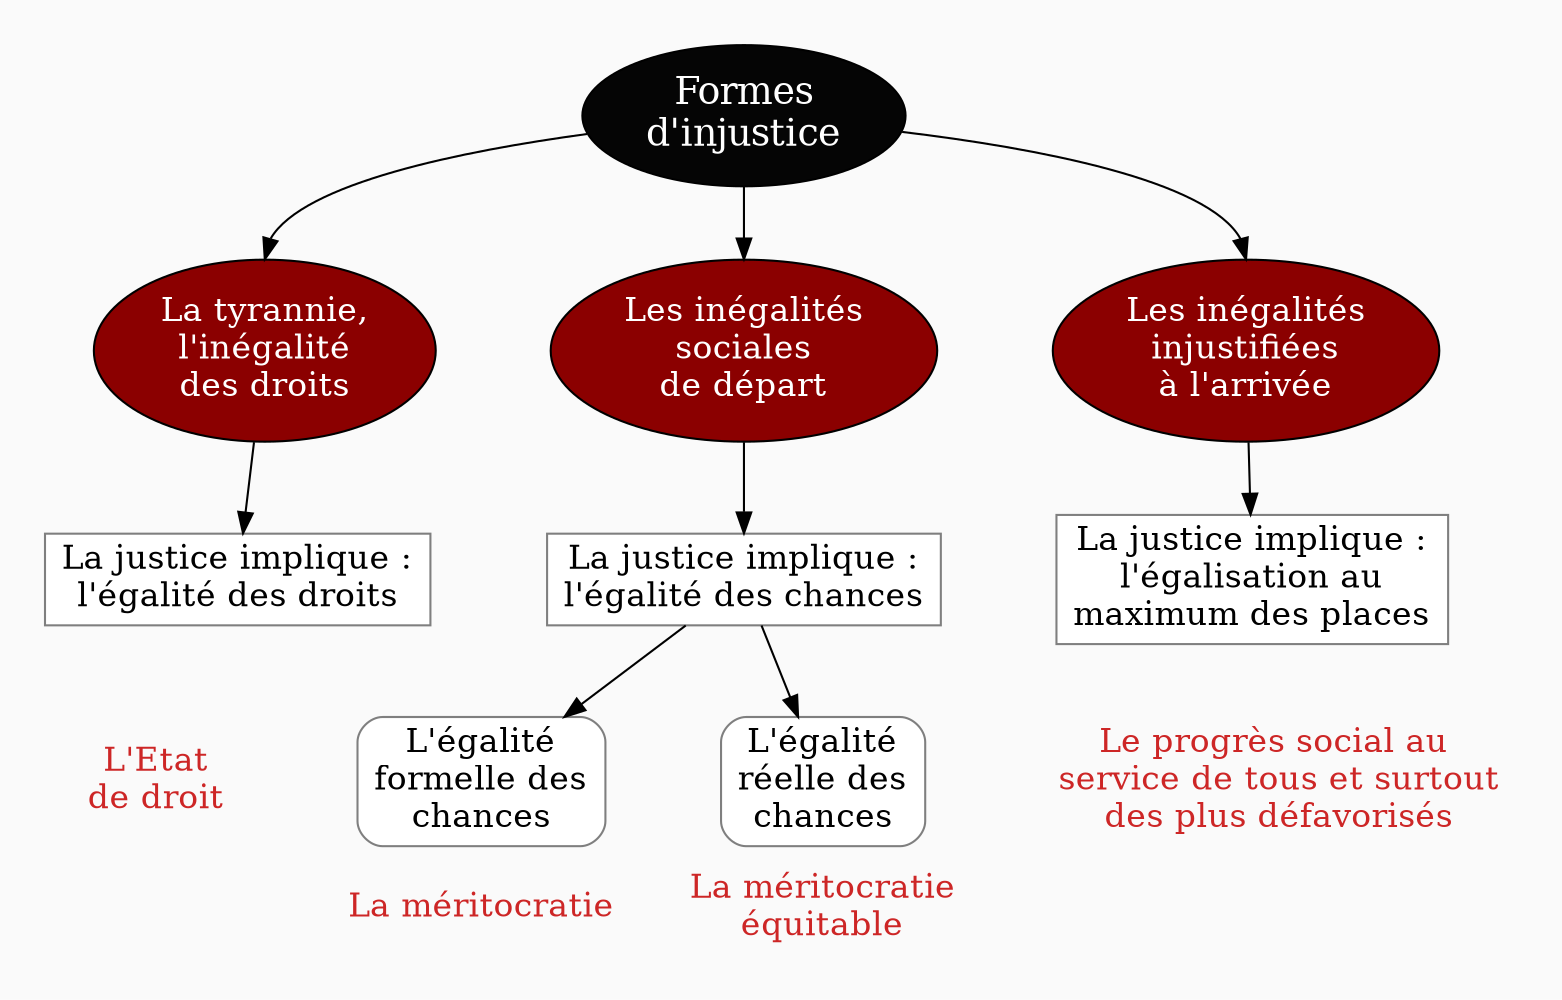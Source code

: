 digraph G {
// Template : diagram
// Usage : 
//rankdir=LR
splines=true
//splines=curved
bgcolor=grey98
pad=0.3
style=filled
edge[minlen=4]
node[style=filled, fontcolor=white]
ranksep=0.1
nodesep=0.2

// NIVEAU 1
node[fillcolor=grey2, fontsize=18]
a1[label="Formes
d'injustice"]

// NIVEAU 2
node[fillcolor=red4, fontsize=16]
a1->{
b1[label="La tyrannie,
l'inégalité
des droits"]    
b2[label="Les inégalités
sociales
de départ"]
b3[label="Les inégalités
injustifiées
à l'arrivée"]
}[headport=n]

{rank=same;b1->b2->b3[style=invis]}

node[fontcolor=black]
// NIVEAU 3 (sans intermédiaire)
node [shape=box, fillcolor=white, color=grey50]
// c1[label=""]
b1->c1
c1[label="La justice implique :
l'égalité des droits"]
b2->c2
c2[label="La justice implique :
l'égalité des chances"]
b3->c3
c3[label="La justice implique :
l'égalisation au
maximum des places"]

{rank=same;c1->c2->c3[style=invis]}

// INTERMÉDIAIRE AVANT NIVEAU 3
node[fillcolor=grey78, shape=oval]
// [arrowhead=none]
// bc1[label=""e1[label=""]]

// NIVEAU 3 (avec intermédiaire)
node[fillcolor=white, shape=box, color=grey50]
// c1[label=""]

// NIVEAU 4
node[style="filled,rounded", fillcolor=white, shape=box, color=grey50]
// d1[label=""]
c2->d1
d1[label="L'égalité
formelle des
chances"]
c2->d2
d2[label="L'égalité
réelle des
chances"]

// ÉTIQUETTES EN ROUGE
node[shape=plaintext, fontcolor=firebrick3, fillcolor=grey98]
// e1[label=< <B>= Titre</B><BR /><BR />Contenu<BR /> >]
// e1[label=""]
// ->e1[minlen=1, style=invis]
c1->e1[minlen=1, style=invis]
e1[label="L'Etat
de droit"]

d1->e2[minlen=1, style=invis]
e2[label="La méritocratie"]

d2->e3[minlen=1, style=invis]
e3[label="La méritocratie
équitable"]

c3->e4[minlen=1, style=invis]
e4[label="Le progrès social au 
service de tous et surtout
des plus défavorisés"]

{rank=same;e1->d1->d2->e4[style=invis]}

// REMARQUES EN BLEU
node[color=blue, shape=box, margin=0.07, fontcolor=black, fontsize=12, style="dashed", penwidth=0.6]
edge[color=blue, arrowhead="none", xlabel="", style="dashed", penwidth=0.6]
// r1[label=""]
// {rank=same;->r1}
// {rank=same;r1->[dir=back]}

}
